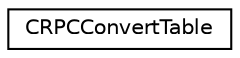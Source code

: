 digraph "Graphical Class Hierarchy"
{
 // LATEX_PDF_SIZE
  edge [fontname="Helvetica",fontsize="10",labelfontname="Helvetica",labelfontsize="10"];
  node [fontname="Helvetica",fontsize="10",shape=record];
  rankdir="LR";
  Node0 [label="CRPCConvertTable",height=0.2,width=0.4,color="black", fillcolor="white", style="filled",URL="$class_c_r_p_c_convert_table.html",tooltip=" "];
}
